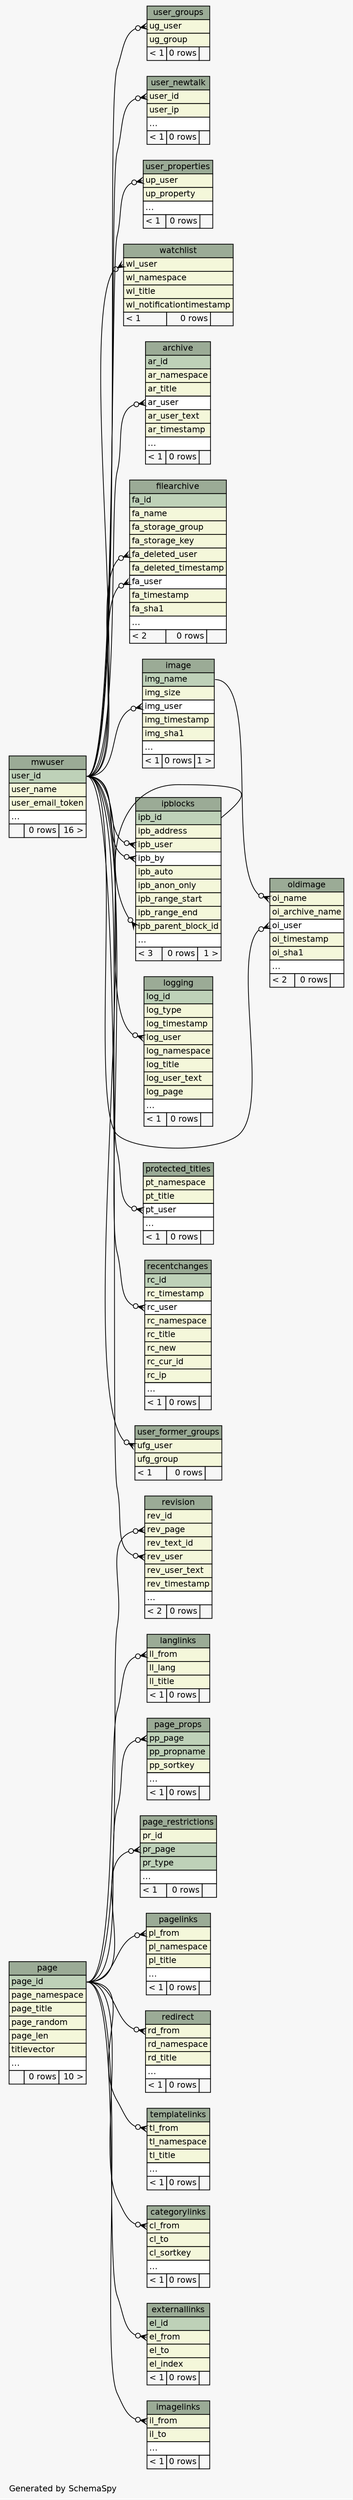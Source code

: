 // dot 2.38.0 on Linux 3.14.35-28.38.amzn1.x86_64
// SchemaSpy rev Unknown
digraph "compactRelationshipsDiagram" {
  graph [
    rankdir="RL"
    bgcolor="#f7f7f7"
    label="\nGenerated by SchemaSpy"
    labeljust="l"
    nodesep="0.18"
    ranksep="0.46"
    fontname="Helvetica"
    fontsize="11"
  ];
  node [
    fontname="Helvetica"
    fontsize="11"
    shape="plaintext"
  ];
  edge [
    arrowsize="0.8"
  ];
  "archive" [
    label=<
    <TABLE BORDER="0" CELLBORDER="1" CELLSPACING="0" BGCOLOR="#ffffff">
      <TR><TD COLSPAN="3" BGCOLOR="#9bab96" ALIGN="CENTER">archive</TD></TR>
      <TR><TD PORT="ar_id" COLSPAN="3" BGCOLOR="#bed1b8" ALIGN="LEFT">ar_id</TD></TR>
      <TR><TD PORT="ar_namespace" COLSPAN="3" BGCOLOR="#f4f7da" ALIGN="LEFT">ar_namespace</TD></TR>
      <TR><TD PORT="ar_title" COLSPAN="3" BGCOLOR="#f4f7da" ALIGN="LEFT">ar_title</TD></TR>
      <TR><TD PORT="ar_user" COLSPAN="3" ALIGN="LEFT">ar_user</TD></TR>
      <TR><TD PORT="ar_user_text" COLSPAN="3" BGCOLOR="#f4f7da" ALIGN="LEFT">ar_user_text</TD></TR>
      <TR><TD PORT="ar_timestamp" COLSPAN="3" BGCOLOR="#f4f7da" ALIGN="LEFT">ar_timestamp</TD></TR>
      <TR><TD PORT="elipses" COLSPAN="3" ALIGN="LEFT">...</TD></TR>
      <TR><TD ALIGN="LEFT" BGCOLOR="#f7f7f7">&lt; 1</TD><TD ALIGN="RIGHT" BGCOLOR="#f7f7f7">0 rows</TD><TD ALIGN="RIGHT" BGCOLOR="#f7f7f7">  </TD></TR>
    </TABLE>>
    URL="tables/archive.html"
    tooltip="archive"
  ];
  "categorylinks" [
    label=<
    <TABLE BORDER="0" CELLBORDER="1" CELLSPACING="0" BGCOLOR="#ffffff">
      <TR><TD COLSPAN="3" BGCOLOR="#9bab96" ALIGN="CENTER">categorylinks</TD></TR>
      <TR><TD PORT="cl_from" COLSPAN="3" BGCOLOR="#f4f7da" ALIGN="LEFT">cl_from</TD></TR>
      <TR><TD PORT="cl_to" COLSPAN="3" BGCOLOR="#f4f7da" ALIGN="LEFT">cl_to</TD></TR>
      <TR><TD PORT="cl_sortkey" COLSPAN="3" BGCOLOR="#f4f7da" ALIGN="LEFT">cl_sortkey</TD></TR>
      <TR><TD PORT="elipses" COLSPAN="3" ALIGN="LEFT">...</TD></TR>
      <TR><TD ALIGN="LEFT" BGCOLOR="#f7f7f7">&lt; 1</TD><TD ALIGN="RIGHT" BGCOLOR="#f7f7f7">0 rows</TD><TD ALIGN="RIGHT" BGCOLOR="#f7f7f7">  </TD></TR>
    </TABLE>>
    URL="tables/categorylinks.html"
    tooltip="categorylinks"
  ];
  "externallinks" [
    label=<
    <TABLE BORDER="0" CELLBORDER="1" CELLSPACING="0" BGCOLOR="#ffffff">
      <TR><TD COLSPAN="3" BGCOLOR="#9bab96" ALIGN="CENTER">externallinks</TD></TR>
      <TR><TD PORT="el_id" COLSPAN="3" BGCOLOR="#bed1b8" ALIGN="LEFT">el_id</TD></TR>
      <TR><TD PORT="el_from" COLSPAN="3" BGCOLOR="#f4f7da" ALIGN="LEFT">el_from</TD></TR>
      <TR><TD PORT="el_to" COLSPAN="3" BGCOLOR="#f4f7da" ALIGN="LEFT">el_to</TD></TR>
      <TR><TD PORT="el_index" COLSPAN="3" BGCOLOR="#f4f7da" ALIGN="LEFT">el_index</TD></TR>
      <TR><TD ALIGN="LEFT" BGCOLOR="#f7f7f7">&lt; 1</TD><TD ALIGN="RIGHT" BGCOLOR="#f7f7f7">0 rows</TD><TD ALIGN="RIGHT" BGCOLOR="#f7f7f7">  </TD></TR>
    </TABLE>>
    URL="tables/externallinks.html"
    tooltip="externallinks"
  ];
  "filearchive" [
    label=<
    <TABLE BORDER="0" CELLBORDER="1" CELLSPACING="0" BGCOLOR="#ffffff">
      <TR><TD COLSPAN="3" BGCOLOR="#9bab96" ALIGN="CENTER">filearchive</TD></TR>
      <TR><TD PORT="fa_id" COLSPAN="3" BGCOLOR="#bed1b8" ALIGN="LEFT">fa_id</TD></TR>
      <TR><TD PORT="fa_name" COLSPAN="3" BGCOLOR="#f4f7da" ALIGN="LEFT">fa_name</TD></TR>
      <TR><TD PORT="fa_storage_group" COLSPAN="3" BGCOLOR="#f4f7da" ALIGN="LEFT">fa_storage_group</TD></TR>
      <TR><TD PORT="fa_storage_key" COLSPAN="3" BGCOLOR="#f4f7da" ALIGN="LEFT">fa_storage_key</TD></TR>
      <TR><TD PORT="fa_deleted_user" COLSPAN="3" BGCOLOR="#f4f7da" ALIGN="LEFT">fa_deleted_user</TD></TR>
      <TR><TD PORT="fa_deleted_timestamp" COLSPAN="3" BGCOLOR="#f4f7da" ALIGN="LEFT">fa_deleted_timestamp</TD></TR>
      <TR><TD PORT="fa_user" COLSPAN="3" ALIGN="LEFT">fa_user</TD></TR>
      <TR><TD PORT="fa_timestamp" COLSPAN="3" BGCOLOR="#f4f7da" ALIGN="LEFT">fa_timestamp</TD></TR>
      <TR><TD PORT="fa_sha1" COLSPAN="3" BGCOLOR="#f4f7da" ALIGN="LEFT">fa_sha1</TD></TR>
      <TR><TD PORT="elipses" COLSPAN="3" ALIGN="LEFT">...</TD></TR>
      <TR><TD ALIGN="LEFT" BGCOLOR="#f7f7f7">&lt; 2</TD><TD ALIGN="RIGHT" BGCOLOR="#f7f7f7">0 rows</TD><TD ALIGN="RIGHT" BGCOLOR="#f7f7f7">  </TD></TR>
    </TABLE>>
    URL="tables/filearchive.html"
    tooltip="filearchive"
  ];
  "image" [
    label=<
    <TABLE BORDER="0" CELLBORDER="1" CELLSPACING="0" BGCOLOR="#ffffff">
      <TR><TD COLSPAN="3" BGCOLOR="#9bab96" ALIGN="CENTER">image</TD></TR>
      <TR><TD PORT="img_name" COLSPAN="3" BGCOLOR="#bed1b8" ALIGN="LEFT">img_name</TD></TR>
      <TR><TD PORT="img_size" COLSPAN="3" BGCOLOR="#f4f7da" ALIGN="LEFT">img_size</TD></TR>
      <TR><TD PORT="img_user" COLSPAN="3" ALIGN="LEFT">img_user</TD></TR>
      <TR><TD PORT="img_timestamp" COLSPAN="3" BGCOLOR="#f4f7da" ALIGN="LEFT">img_timestamp</TD></TR>
      <TR><TD PORT="img_sha1" COLSPAN="3" BGCOLOR="#f4f7da" ALIGN="LEFT">img_sha1</TD></TR>
      <TR><TD PORT="elipses" COLSPAN="3" ALIGN="LEFT">...</TD></TR>
      <TR><TD ALIGN="LEFT" BGCOLOR="#f7f7f7">&lt; 1</TD><TD ALIGN="RIGHT" BGCOLOR="#f7f7f7">0 rows</TD><TD ALIGN="RIGHT" BGCOLOR="#f7f7f7">1 &gt;</TD></TR>
    </TABLE>>
    URL="tables/image.html"
    tooltip="image"
  ];
  "imagelinks" [
    label=<
    <TABLE BORDER="0" CELLBORDER="1" CELLSPACING="0" BGCOLOR="#ffffff">
      <TR><TD COLSPAN="3" BGCOLOR="#9bab96" ALIGN="CENTER">imagelinks</TD></TR>
      <TR><TD PORT="il_from" COLSPAN="3" BGCOLOR="#f4f7da" ALIGN="LEFT">il_from</TD></TR>
      <TR><TD PORT="il_to" COLSPAN="3" BGCOLOR="#f4f7da" ALIGN="LEFT">il_to</TD></TR>
      <TR><TD PORT="elipses" COLSPAN="3" ALIGN="LEFT">...</TD></TR>
      <TR><TD ALIGN="LEFT" BGCOLOR="#f7f7f7">&lt; 1</TD><TD ALIGN="RIGHT" BGCOLOR="#f7f7f7">0 rows</TD><TD ALIGN="RIGHT" BGCOLOR="#f7f7f7">  </TD></TR>
    </TABLE>>
    URL="tables/imagelinks.html"
    tooltip="imagelinks"
  ];
  "ipblocks" [
    label=<
    <TABLE BORDER="0" CELLBORDER="1" CELLSPACING="0" BGCOLOR="#ffffff">
      <TR><TD COLSPAN="3" BGCOLOR="#9bab96" ALIGN="CENTER">ipblocks</TD></TR>
      <TR><TD PORT="ipb_id" COLSPAN="3" BGCOLOR="#bed1b8" ALIGN="LEFT">ipb_id</TD></TR>
      <TR><TD PORT="ipb_address" COLSPAN="3" BGCOLOR="#f4f7da" ALIGN="LEFT">ipb_address</TD></TR>
      <TR><TD PORT="ipb_user" COLSPAN="3" BGCOLOR="#f4f7da" ALIGN="LEFT">ipb_user</TD></TR>
      <TR><TD PORT="ipb_by" COLSPAN="3" ALIGN="LEFT">ipb_by</TD></TR>
      <TR><TD PORT="ipb_auto" COLSPAN="3" BGCOLOR="#f4f7da" ALIGN="LEFT">ipb_auto</TD></TR>
      <TR><TD PORT="ipb_anon_only" COLSPAN="3" BGCOLOR="#f4f7da" ALIGN="LEFT">ipb_anon_only</TD></TR>
      <TR><TD PORT="ipb_range_start" COLSPAN="3" BGCOLOR="#f4f7da" ALIGN="LEFT">ipb_range_start</TD></TR>
      <TR><TD PORT="ipb_range_end" COLSPAN="3" BGCOLOR="#f4f7da" ALIGN="LEFT">ipb_range_end</TD></TR>
      <TR><TD PORT="ipb_parent_block_id" COLSPAN="3" BGCOLOR="#f4f7da" ALIGN="LEFT">ipb_parent_block_id</TD></TR>
      <TR><TD PORT="elipses" COLSPAN="3" ALIGN="LEFT">...</TD></TR>
      <TR><TD ALIGN="LEFT" BGCOLOR="#f7f7f7">&lt; 3</TD><TD ALIGN="RIGHT" BGCOLOR="#f7f7f7">0 rows</TD><TD ALIGN="RIGHT" BGCOLOR="#f7f7f7">1 &gt;</TD></TR>
    </TABLE>>
    URL="tables/ipblocks.html"
    tooltip="ipblocks"
  ];
  "langlinks" [
    label=<
    <TABLE BORDER="0" CELLBORDER="1" CELLSPACING="0" BGCOLOR="#ffffff">
      <TR><TD COLSPAN="3" BGCOLOR="#9bab96" ALIGN="CENTER">langlinks</TD></TR>
      <TR><TD PORT="ll_from" COLSPAN="3" BGCOLOR="#f4f7da" ALIGN="LEFT">ll_from</TD></TR>
      <TR><TD PORT="ll_lang" COLSPAN="3" BGCOLOR="#f4f7da" ALIGN="LEFT">ll_lang</TD></TR>
      <TR><TD PORT="ll_title" COLSPAN="3" BGCOLOR="#f4f7da" ALIGN="LEFT">ll_title</TD></TR>
      <TR><TD ALIGN="LEFT" BGCOLOR="#f7f7f7">&lt; 1</TD><TD ALIGN="RIGHT" BGCOLOR="#f7f7f7">0 rows</TD><TD ALIGN="RIGHT" BGCOLOR="#f7f7f7">  </TD></TR>
    </TABLE>>
    URL="tables/langlinks.html"
    tooltip="langlinks"
  ];
  "logging" [
    label=<
    <TABLE BORDER="0" CELLBORDER="1" CELLSPACING="0" BGCOLOR="#ffffff">
      <TR><TD COLSPAN="3" BGCOLOR="#9bab96" ALIGN="CENTER">logging</TD></TR>
      <TR><TD PORT="log_id" COLSPAN="3" BGCOLOR="#bed1b8" ALIGN="LEFT">log_id</TD></TR>
      <TR><TD PORT="log_type" COLSPAN="3" BGCOLOR="#f4f7da" ALIGN="LEFT">log_type</TD></TR>
      <TR><TD PORT="log_timestamp" COLSPAN="3" BGCOLOR="#f4f7da" ALIGN="LEFT">log_timestamp</TD></TR>
      <TR><TD PORT="log_user" COLSPAN="3" BGCOLOR="#f4f7da" ALIGN="LEFT">log_user</TD></TR>
      <TR><TD PORT="log_namespace" COLSPAN="3" BGCOLOR="#f4f7da" ALIGN="LEFT">log_namespace</TD></TR>
      <TR><TD PORT="log_title" COLSPAN="3" BGCOLOR="#f4f7da" ALIGN="LEFT">log_title</TD></TR>
      <TR><TD PORT="log_user_text" COLSPAN="3" BGCOLOR="#f4f7da" ALIGN="LEFT">log_user_text</TD></TR>
      <TR><TD PORT="log_page" COLSPAN="3" BGCOLOR="#f4f7da" ALIGN="LEFT">log_page</TD></TR>
      <TR><TD PORT="elipses" COLSPAN="3" ALIGN="LEFT">...</TD></TR>
      <TR><TD ALIGN="LEFT" BGCOLOR="#f7f7f7">&lt; 1</TD><TD ALIGN="RIGHT" BGCOLOR="#f7f7f7">0 rows</TD><TD ALIGN="RIGHT" BGCOLOR="#f7f7f7">  </TD></TR>
    </TABLE>>
    URL="tables/logging.html"
    tooltip="logging"
  ];
  "mwuser" [
    label=<
    <TABLE BORDER="0" CELLBORDER="1" CELLSPACING="0" BGCOLOR="#ffffff">
      <TR><TD COLSPAN="3" BGCOLOR="#9bab96" ALIGN="CENTER">mwuser</TD></TR>
      <TR><TD PORT="user_id" COLSPAN="3" BGCOLOR="#bed1b8" ALIGN="LEFT">user_id</TD></TR>
      <TR><TD PORT="user_name" COLSPAN="3" BGCOLOR="#f4f7da" ALIGN="LEFT">user_name</TD></TR>
      <TR><TD PORT="user_email_token" COLSPAN="3" BGCOLOR="#f4f7da" ALIGN="LEFT">user_email_token</TD></TR>
      <TR><TD PORT="elipses" COLSPAN="3" ALIGN="LEFT">...</TD></TR>
      <TR><TD ALIGN="LEFT" BGCOLOR="#f7f7f7">  </TD><TD ALIGN="RIGHT" BGCOLOR="#f7f7f7">0 rows</TD><TD ALIGN="RIGHT" BGCOLOR="#f7f7f7">16 &gt;</TD></TR>
    </TABLE>>
    URL="tables/mwuser.html"
    tooltip="mwuser"
  ];
  "oldimage" [
    label=<
    <TABLE BORDER="0" CELLBORDER="1" CELLSPACING="0" BGCOLOR="#ffffff">
      <TR><TD COLSPAN="3" BGCOLOR="#9bab96" ALIGN="CENTER">oldimage</TD></TR>
      <TR><TD PORT="oi_name" COLSPAN="3" BGCOLOR="#f4f7da" ALIGN="LEFT">oi_name</TD></TR>
      <TR><TD PORT="oi_archive_name" COLSPAN="3" BGCOLOR="#f4f7da" ALIGN="LEFT">oi_archive_name</TD></TR>
      <TR><TD PORT="oi_user" COLSPAN="3" ALIGN="LEFT">oi_user</TD></TR>
      <TR><TD PORT="oi_timestamp" COLSPAN="3" BGCOLOR="#f4f7da" ALIGN="LEFT">oi_timestamp</TD></TR>
      <TR><TD PORT="oi_sha1" COLSPAN="3" BGCOLOR="#f4f7da" ALIGN="LEFT">oi_sha1</TD></TR>
      <TR><TD PORT="elipses" COLSPAN="3" ALIGN="LEFT">...</TD></TR>
      <TR><TD ALIGN="LEFT" BGCOLOR="#f7f7f7">&lt; 2</TD><TD ALIGN="RIGHT" BGCOLOR="#f7f7f7">0 rows</TD><TD ALIGN="RIGHT" BGCOLOR="#f7f7f7">  </TD></TR>
    </TABLE>>
    URL="tables/oldimage.html"
    tooltip="oldimage"
  ];
  "page" [
    label=<
    <TABLE BORDER="0" CELLBORDER="1" CELLSPACING="0" BGCOLOR="#ffffff">
      <TR><TD COLSPAN="3" BGCOLOR="#9bab96" ALIGN="CENTER">page</TD></TR>
      <TR><TD PORT="page_id" COLSPAN="3" BGCOLOR="#bed1b8" ALIGN="LEFT">page_id</TD></TR>
      <TR><TD PORT="page_namespace" COLSPAN="3" BGCOLOR="#f4f7da" ALIGN="LEFT">page_namespace</TD></TR>
      <TR><TD PORT="page_title" COLSPAN="3" BGCOLOR="#f4f7da" ALIGN="LEFT">page_title</TD></TR>
      <TR><TD PORT="page_random" COLSPAN="3" BGCOLOR="#f4f7da" ALIGN="LEFT">page_random</TD></TR>
      <TR><TD PORT="page_len" COLSPAN="3" BGCOLOR="#f4f7da" ALIGN="LEFT">page_len</TD></TR>
      <TR><TD PORT="titlevector" COLSPAN="3" BGCOLOR="#f4f7da" ALIGN="LEFT">titlevector</TD></TR>
      <TR><TD PORT="elipses" COLSPAN="3" ALIGN="LEFT">...</TD></TR>
      <TR><TD ALIGN="LEFT" BGCOLOR="#f7f7f7">  </TD><TD ALIGN="RIGHT" BGCOLOR="#f7f7f7">0 rows</TD><TD ALIGN="RIGHT" BGCOLOR="#f7f7f7">10 &gt;</TD></TR>
    </TABLE>>
    URL="tables/page.html"
    tooltip="page"
  ];
  "page_props" [
    label=<
    <TABLE BORDER="0" CELLBORDER="1" CELLSPACING="0" BGCOLOR="#ffffff">
      <TR><TD COLSPAN="3" BGCOLOR="#9bab96" ALIGN="CENTER">page_props</TD></TR>
      <TR><TD PORT="pp_page" COLSPAN="3" BGCOLOR="#bed1b8" ALIGN="LEFT">pp_page</TD></TR>
      <TR><TD PORT="pp_propname" COLSPAN="3" BGCOLOR="#bed1b8" ALIGN="LEFT">pp_propname</TD></TR>
      <TR><TD PORT="pp_sortkey" COLSPAN="3" BGCOLOR="#f4f7da" ALIGN="LEFT">pp_sortkey</TD></TR>
      <TR><TD PORT="elipses" COLSPAN="3" ALIGN="LEFT">...</TD></TR>
      <TR><TD ALIGN="LEFT" BGCOLOR="#f7f7f7">&lt; 1</TD><TD ALIGN="RIGHT" BGCOLOR="#f7f7f7">0 rows</TD><TD ALIGN="RIGHT" BGCOLOR="#f7f7f7">  </TD></TR>
    </TABLE>>
    URL="tables/page_props.html"
    tooltip="page_props"
  ];
  "page_restrictions" [
    label=<
    <TABLE BORDER="0" CELLBORDER="1" CELLSPACING="0" BGCOLOR="#ffffff">
      <TR><TD COLSPAN="3" BGCOLOR="#9bab96" ALIGN="CENTER">page_restrictions</TD></TR>
      <TR><TD PORT="pr_id" COLSPAN="3" BGCOLOR="#f4f7da" ALIGN="LEFT">pr_id</TD></TR>
      <TR><TD PORT="pr_page" COLSPAN="3" BGCOLOR="#bed1b8" ALIGN="LEFT">pr_page</TD></TR>
      <TR><TD PORT="pr_type" COLSPAN="3" BGCOLOR="#bed1b8" ALIGN="LEFT">pr_type</TD></TR>
      <TR><TD PORT="elipses" COLSPAN="3" ALIGN="LEFT">...</TD></TR>
      <TR><TD ALIGN="LEFT" BGCOLOR="#f7f7f7">&lt; 1</TD><TD ALIGN="RIGHT" BGCOLOR="#f7f7f7">0 rows</TD><TD ALIGN="RIGHT" BGCOLOR="#f7f7f7">  </TD></TR>
    </TABLE>>
    URL="tables/page_restrictions.html"
    tooltip="page_restrictions"
  ];
  "pagelinks" [
    label=<
    <TABLE BORDER="0" CELLBORDER="1" CELLSPACING="0" BGCOLOR="#ffffff">
      <TR><TD COLSPAN="3" BGCOLOR="#9bab96" ALIGN="CENTER">pagelinks</TD></TR>
      <TR><TD PORT="pl_from" COLSPAN="3" BGCOLOR="#f4f7da" ALIGN="LEFT">pl_from</TD></TR>
      <TR><TD PORT="pl_namespace" COLSPAN="3" BGCOLOR="#f4f7da" ALIGN="LEFT">pl_namespace</TD></TR>
      <TR><TD PORT="pl_title" COLSPAN="3" BGCOLOR="#f4f7da" ALIGN="LEFT">pl_title</TD></TR>
      <TR><TD PORT="elipses" COLSPAN="3" ALIGN="LEFT">...</TD></TR>
      <TR><TD ALIGN="LEFT" BGCOLOR="#f7f7f7">&lt; 1</TD><TD ALIGN="RIGHT" BGCOLOR="#f7f7f7">0 rows</TD><TD ALIGN="RIGHT" BGCOLOR="#f7f7f7">  </TD></TR>
    </TABLE>>
    URL="tables/pagelinks.html"
    tooltip="pagelinks"
  ];
  "protected_titles" [
    label=<
    <TABLE BORDER="0" CELLBORDER="1" CELLSPACING="0" BGCOLOR="#ffffff">
      <TR><TD COLSPAN="3" BGCOLOR="#9bab96" ALIGN="CENTER">protected_titles</TD></TR>
      <TR><TD PORT="pt_namespace" COLSPAN="3" BGCOLOR="#f4f7da" ALIGN="LEFT">pt_namespace</TD></TR>
      <TR><TD PORT="pt_title" COLSPAN="3" BGCOLOR="#f4f7da" ALIGN="LEFT">pt_title</TD></TR>
      <TR><TD PORT="pt_user" COLSPAN="3" ALIGN="LEFT">pt_user</TD></TR>
      <TR><TD PORT="elipses" COLSPAN="3" ALIGN="LEFT">...</TD></TR>
      <TR><TD ALIGN="LEFT" BGCOLOR="#f7f7f7">&lt; 1</TD><TD ALIGN="RIGHT" BGCOLOR="#f7f7f7">0 rows</TD><TD ALIGN="RIGHT" BGCOLOR="#f7f7f7">  </TD></TR>
    </TABLE>>
    URL="tables/protected_titles.html"
    tooltip="protected_titles"
  ];
  "recentchanges" [
    label=<
    <TABLE BORDER="0" CELLBORDER="1" CELLSPACING="0" BGCOLOR="#ffffff">
      <TR><TD COLSPAN="3" BGCOLOR="#9bab96" ALIGN="CENTER">recentchanges</TD></TR>
      <TR><TD PORT="rc_id" COLSPAN="3" BGCOLOR="#bed1b8" ALIGN="LEFT">rc_id</TD></TR>
      <TR><TD PORT="rc_timestamp" COLSPAN="3" BGCOLOR="#f4f7da" ALIGN="LEFT">rc_timestamp</TD></TR>
      <TR><TD PORT="rc_user" COLSPAN="3" ALIGN="LEFT">rc_user</TD></TR>
      <TR><TD PORT="rc_namespace" COLSPAN="3" BGCOLOR="#f4f7da" ALIGN="LEFT">rc_namespace</TD></TR>
      <TR><TD PORT="rc_title" COLSPAN="3" BGCOLOR="#f4f7da" ALIGN="LEFT">rc_title</TD></TR>
      <TR><TD PORT="rc_new" COLSPAN="3" BGCOLOR="#f4f7da" ALIGN="LEFT">rc_new</TD></TR>
      <TR><TD PORT="rc_cur_id" COLSPAN="3" BGCOLOR="#f4f7da" ALIGN="LEFT">rc_cur_id</TD></TR>
      <TR><TD PORT="rc_ip" COLSPAN="3" BGCOLOR="#f4f7da" ALIGN="LEFT">rc_ip</TD></TR>
      <TR><TD PORT="elipses" COLSPAN="3" ALIGN="LEFT">...</TD></TR>
      <TR><TD ALIGN="LEFT" BGCOLOR="#f7f7f7">&lt; 1</TD><TD ALIGN="RIGHT" BGCOLOR="#f7f7f7">0 rows</TD><TD ALIGN="RIGHT" BGCOLOR="#f7f7f7">  </TD></TR>
    </TABLE>>
    URL="tables/recentchanges.html"
    tooltip="recentchanges"
  ];
  "redirect" [
    label=<
    <TABLE BORDER="0" CELLBORDER="1" CELLSPACING="0" BGCOLOR="#ffffff">
      <TR><TD COLSPAN="3" BGCOLOR="#9bab96" ALIGN="CENTER">redirect</TD></TR>
      <TR><TD PORT="rd_from" COLSPAN="3" BGCOLOR="#f4f7da" ALIGN="LEFT">rd_from</TD></TR>
      <TR><TD PORT="rd_namespace" COLSPAN="3" BGCOLOR="#f4f7da" ALIGN="LEFT">rd_namespace</TD></TR>
      <TR><TD PORT="rd_title" COLSPAN="3" BGCOLOR="#f4f7da" ALIGN="LEFT">rd_title</TD></TR>
      <TR><TD PORT="elipses" COLSPAN="3" ALIGN="LEFT">...</TD></TR>
      <TR><TD ALIGN="LEFT" BGCOLOR="#f7f7f7">&lt; 1</TD><TD ALIGN="RIGHT" BGCOLOR="#f7f7f7">0 rows</TD><TD ALIGN="RIGHT" BGCOLOR="#f7f7f7">  </TD></TR>
    </TABLE>>
    URL="tables/redirect.html"
    tooltip="redirect"
  ];
  "revision" [
    label=<
    <TABLE BORDER="0" CELLBORDER="1" CELLSPACING="0" BGCOLOR="#ffffff">
      <TR><TD COLSPAN="3" BGCOLOR="#9bab96" ALIGN="CENTER">revision</TD></TR>
      <TR><TD PORT="rev_id" COLSPAN="3" BGCOLOR="#f4f7da" ALIGN="LEFT">rev_id</TD></TR>
      <TR><TD PORT="rev_page" COLSPAN="3" BGCOLOR="#f4f7da" ALIGN="LEFT">rev_page</TD></TR>
      <TR><TD PORT="rev_text_id" COLSPAN="3" BGCOLOR="#f4f7da" ALIGN="LEFT">rev_text_id</TD></TR>
      <TR><TD PORT="rev_user" COLSPAN="3" BGCOLOR="#f4f7da" ALIGN="LEFT">rev_user</TD></TR>
      <TR><TD PORT="rev_user_text" COLSPAN="3" BGCOLOR="#f4f7da" ALIGN="LEFT">rev_user_text</TD></TR>
      <TR><TD PORT="rev_timestamp" COLSPAN="3" BGCOLOR="#f4f7da" ALIGN="LEFT">rev_timestamp</TD></TR>
      <TR><TD PORT="elipses" COLSPAN="3" ALIGN="LEFT">...</TD></TR>
      <TR><TD ALIGN="LEFT" BGCOLOR="#f7f7f7">&lt; 2</TD><TD ALIGN="RIGHT" BGCOLOR="#f7f7f7">0 rows</TD><TD ALIGN="RIGHT" BGCOLOR="#f7f7f7">  </TD></TR>
    </TABLE>>
    URL="tables/revision.html"
    tooltip="revision"
  ];
  "templatelinks" [
    label=<
    <TABLE BORDER="0" CELLBORDER="1" CELLSPACING="0" BGCOLOR="#ffffff">
      <TR><TD COLSPAN="3" BGCOLOR="#9bab96" ALIGN="CENTER">templatelinks</TD></TR>
      <TR><TD PORT="tl_from" COLSPAN="3" BGCOLOR="#f4f7da" ALIGN="LEFT">tl_from</TD></TR>
      <TR><TD PORT="tl_namespace" COLSPAN="3" BGCOLOR="#f4f7da" ALIGN="LEFT">tl_namespace</TD></TR>
      <TR><TD PORT="tl_title" COLSPAN="3" BGCOLOR="#f4f7da" ALIGN="LEFT">tl_title</TD></TR>
      <TR><TD PORT="elipses" COLSPAN="3" ALIGN="LEFT">...</TD></TR>
      <TR><TD ALIGN="LEFT" BGCOLOR="#f7f7f7">&lt; 1</TD><TD ALIGN="RIGHT" BGCOLOR="#f7f7f7">0 rows</TD><TD ALIGN="RIGHT" BGCOLOR="#f7f7f7">  </TD></TR>
    </TABLE>>
    URL="tables/templatelinks.html"
    tooltip="templatelinks"
  ];
  "user_former_groups" [
    label=<
    <TABLE BORDER="0" CELLBORDER="1" CELLSPACING="0" BGCOLOR="#ffffff">
      <TR><TD COLSPAN="3" BGCOLOR="#9bab96" ALIGN="CENTER">user_former_groups</TD></TR>
      <TR><TD PORT="ufg_user" COLSPAN="3" BGCOLOR="#f4f7da" ALIGN="LEFT">ufg_user</TD></TR>
      <TR><TD PORT="ufg_group" COLSPAN="3" BGCOLOR="#f4f7da" ALIGN="LEFT">ufg_group</TD></TR>
      <TR><TD ALIGN="LEFT" BGCOLOR="#f7f7f7">&lt; 1</TD><TD ALIGN="RIGHT" BGCOLOR="#f7f7f7">0 rows</TD><TD ALIGN="RIGHT" BGCOLOR="#f7f7f7">  </TD></TR>
    </TABLE>>
    URL="tables/user_former_groups.html"
    tooltip="user_former_groups"
  ];
  "user_groups" [
    label=<
    <TABLE BORDER="0" CELLBORDER="1" CELLSPACING="0" BGCOLOR="#ffffff">
      <TR><TD COLSPAN="3" BGCOLOR="#9bab96" ALIGN="CENTER">user_groups</TD></TR>
      <TR><TD PORT="ug_user" COLSPAN="3" BGCOLOR="#f4f7da" ALIGN="LEFT">ug_user</TD></TR>
      <TR><TD PORT="ug_group" COLSPAN="3" BGCOLOR="#f4f7da" ALIGN="LEFT">ug_group</TD></TR>
      <TR><TD ALIGN="LEFT" BGCOLOR="#f7f7f7">&lt; 1</TD><TD ALIGN="RIGHT" BGCOLOR="#f7f7f7">0 rows</TD><TD ALIGN="RIGHT" BGCOLOR="#f7f7f7">  </TD></TR>
    </TABLE>>
    URL="tables/user_groups.html"
    tooltip="user_groups"
  ];
  "user_newtalk" [
    label=<
    <TABLE BORDER="0" CELLBORDER="1" CELLSPACING="0" BGCOLOR="#ffffff">
      <TR><TD COLSPAN="3" BGCOLOR="#9bab96" ALIGN="CENTER">user_newtalk</TD></TR>
      <TR><TD PORT="user_id" COLSPAN="3" BGCOLOR="#f4f7da" ALIGN="LEFT">user_id</TD></TR>
      <TR><TD PORT="user_ip" COLSPAN="3" BGCOLOR="#f4f7da" ALIGN="LEFT">user_ip</TD></TR>
      <TR><TD PORT="elipses" COLSPAN="3" ALIGN="LEFT">...</TD></TR>
      <TR><TD ALIGN="LEFT" BGCOLOR="#f7f7f7">&lt; 1</TD><TD ALIGN="RIGHT" BGCOLOR="#f7f7f7">0 rows</TD><TD ALIGN="RIGHT" BGCOLOR="#f7f7f7">  </TD></TR>
    </TABLE>>
    URL="tables/user_newtalk.html"
    tooltip="user_newtalk"
  ];
  "user_properties" [
    label=<
    <TABLE BORDER="0" CELLBORDER="1" CELLSPACING="0" BGCOLOR="#ffffff">
      <TR><TD COLSPAN="3" BGCOLOR="#9bab96" ALIGN="CENTER">user_properties</TD></TR>
      <TR><TD PORT="up_user" COLSPAN="3" BGCOLOR="#f4f7da" ALIGN="LEFT">up_user</TD></TR>
      <TR><TD PORT="up_property" COLSPAN="3" BGCOLOR="#f4f7da" ALIGN="LEFT">up_property</TD></TR>
      <TR><TD PORT="elipses" COLSPAN="3" ALIGN="LEFT">...</TD></TR>
      <TR><TD ALIGN="LEFT" BGCOLOR="#f7f7f7">&lt; 1</TD><TD ALIGN="RIGHT" BGCOLOR="#f7f7f7">0 rows</TD><TD ALIGN="RIGHT" BGCOLOR="#f7f7f7">  </TD></TR>
    </TABLE>>
    URL="tables/user_properties.html"
    tooltip="user_properties"
  ];
  "watchlist" [
    label=<
    <TABLE BORDER="0" CELLBORDER="1" CELLSPACING="0" BGCOLOR="#ffffff">
      <TR><TD COLSPAN="3" BGCOLOR="#9bab96" ALIGN="CENTER">watchlist</TD></TR>
      <TR><TD PORT="wl_user" COLSPAN="3" BGCOLOR="#f4f7da" ALIGN="LEFT">wl_user</TD></TR>
      <TR><TD PORT="wl_namespace" COLSPAN="3" BGCOLOR="#f4f7da" ALIGN="LEFT">wl_namespace</TD></TR>
      <TR><TD PORT="wl_title" COLSPAN="3" BGCOLOR="#f4f7da" ALIGN="LEFT">wl_title</TD></TR>
      <TR><TD PORT="wl_notificationtimestamp" COLSPAN="3" BGCOLOR="#f4f7da" ALIGN="LEFT">wl_notificationtimestamp</TD></TR>
      <TR><TD ALIGN="LEFT" BGCOLOR="#f7f7f7">&lt; 1</TD><TD ALIGN="RIGHT" BGCOLOR="#f7f7f7">0 rows</TD><TD ALIGN="RIGHT" BGCOLOR="#f7f7f7">  </TD></TR>
    </TABLE>>
    URL="tables/watchlist.html"
    tooltip="watchlist"
  ];
  "archive":"ar_user":w -> "mwuser":"user_id":e [arrowhead=none dir=back arrowtail=crowodot];
  "categorylinks":"cl_from":w -> "page":"page_id":e [arrowhead=none dir=back arrowtail=crowodot];
  "externallinks":"el_from":w -> "page":"page_id":e [arrowhead=none dir=back arrowtail=crowodot];
  "filearchive":"fa_deleted_user":w -> "mwuser":"user_id":e [arrowhead=none dir=back arrowtail=crowodot];
  "filearchive":"fa_user":w -> "mwuser":"user_id":e [arrowhead=none dir=back arrowtail=crowodot];
  "image":"img_user":w -> "mwuser":"user_id":e [arrowhead=none dir=back arrowtail=crowodot];
  "imagelinks":"il_from":w -> "page":"page_id":e [arrowhead=none dir=back arrowtail=crowodot];
  "ipblocks":"ipb_by":w -> "mwuser":"user_id":e [arrowhead=none dir=back arrowtail=crowodot];
  "ipblocks":"ipb_parent_block_id":w -> "ipblocks":"ipb_id":e [arrowhead=none dir=back arrowtail=crowodot];
  "ipblocks":"ipb_user":w -> "mwuser":"user_id":e [arrowhead=none dir=back arrowtail=crowodot];
  "langlinks":"ll_from":w -> "page":"page_id":e [arrowhead=none dir=back arrowtail=crowodot];
  "logging":"log_user":w -> "mwuser":"user_id":e [arrowhead=none dir=back arrowtail=crowodot];
  "oldimage":"oi_name":w -> "image":"img_name":e [arrowhead=none dir=back arrowtail=crowodot];
  "oldimage":"oi_user":w -> "mwuser":"user_id":e [arrowhead=none dir=back arrowtail=crowodot];
  "page_props":"pp_page":w -> "page":"page_id":e [arrowhead=none dir=back arrowtail=crowodot];
  "page_restrictions":"pr_page":w -> "page":"page_id":e [arrowhead=none dir=back arrowtail=crowodot];
  "pagelinks":"pl_from":w -> "page":"page_id":e [arrowhead=none dir=back arrowtail=crowodot];
  "protected_titles":"pt_user":w -> "mwuser":"user_id":e [arrowhead=none dir=back arrowtail=crowodot];
  "recentchanges":"rc_user":w -> "mwuser":"user_id":e [arrowhead=none dir=back arrowtail=crowodot];
  "redirect":"rd_from":w -> "page":"page_id":e [arrowhead=none dir=back arrowtail=crowodot];
  "revision":"rev_page":w -> "page":"page_id":e [arrowhead=none dir=back arrowtail=crowodot];
  "revision":"rev_user":w -> "mwuser":"user_id":e [arrowhead=none dir=back arrowtail=crowodot];
  "templatelinks":"tl_from":w -> "page":"page_id":e [arrowhead=none dir=back arrowtail=crowodot];
  "user_former_groups":"ufg_user":w -> "mwuser":"user_id":e [arrowhead=none dir=back arrowtail=crowodot];
  "user_groups":"ug_user":w -> "mwuser":"user_id":e [arrowhead=none dir=back arrowtail=crowodot];
  "user_newtalk":"user_id":w -> "mwuser":"user_id":e [arrowhead=none dir=back arrowtail=crowodot];
  "user_properties":"up_user":w -> "mwuser":"user_id":e [arrowhead=none dir=back arrowtail=crowodot];
  "watchlist":"wl_user":w -> "mwuser":"user_id":e [arrowhead=none dir=back arrowtail=crowodot];
}
